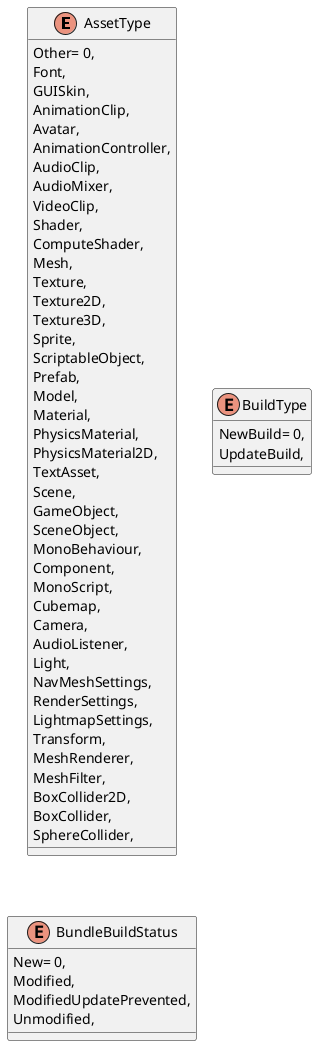 @startuml
enum AssetType {
    Other= 0,
    Font,
    GUISkin,
    AnimationClip,
    Avatar,
    AnimationController,
    AudioClip,
    AudioMixer,
    VideoClip,
    Shader,
    ComputeShader,
    Mesh,
    Texture,
    Texture2D,
    Texture3D,
    Sprite,
    ScriptableObject,
    Prefab,
    Model,
    Material,
    PhysicsMaterial,
    PhysicsMaterial2D,
    TextAsset,
    Scene,
    GameObject,
    SceneObject,
    MonoBehaviour,
    Component,
    MonoScript,
    Cubemap,
    Camera,
    AudioListener,
    Light,
    NavMeshSettings,
    RenderSettings,
    LightmapSettings,
    Transform,
    MeshRenderer,
    MeshFilter,
    BoxCollider2D,
    BoxCollider,
    SphereCollider,
}
enum BuildType {
    NewBuild= 0,
    UpdateBuild,
}
enum BundleBuildStatus {
    New= 0,
    Modified,
    ModifiedUpdatePrevented,
    Unmodified,
}
@enduml
